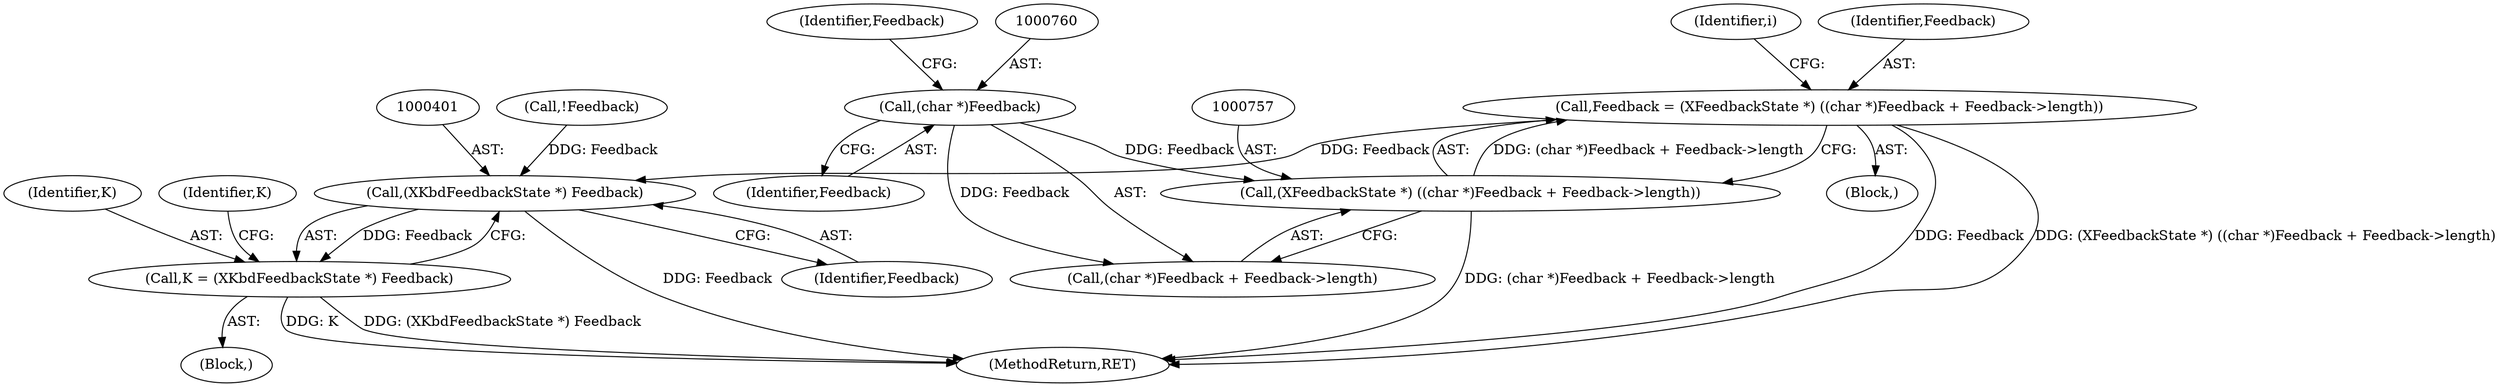 digraph "0_libXi_19a9cd607de73947fcfb104682f203ffe4e1f4e5_1@integer" {
"1000754" [label="(Call,Feedback = (XFeedbackState *) ((char *)Feedback + Feedback->length))"];
"1000756" [label="(Call,(XFeedbackState *) ((char *)Feedback + Feedback->length))"];
"1000759" [label="(Call,(char *)Feedback)"];
"1000400" [label="(Call,(XKbdFeedbackState *) Feedback)"];
"1000398" [label="(Call,K = (XKbdFeedbackState *) Feedback)"];
"1000754" [label="(Call,Feedback = (XFeedbackState *) ((char *)Feedback + Feedback->length))"];
"1000761" [label="(Identifier,Feedback)"];
"1000398" [label="(Call,K = (XKbdFeedbackState *) Feedback)"];
"1000402" [label="(Identifier,Feedback)"];
"1000405" [label="(Identifier,K)"];
"1000756" [label="(Call,(XFeedbackState *) ((char *)Feedback + Feedback->length))"];
"1000390" [label="(Block,)"];
"1000763" [label="(Identifier,Feedback)"];
"1000400" [label="(Call,(XKbdFeedbackState *) Feedback)"];
"1000386" [label="(Identifier,i)"];
"1000758" [label="(Call,(char *)Feedback + Feedback->length)"];
"1000755" [label="(Identifier,Feedback)"];
"1000368" [label="(Call,!Feedback)"];
"1000399" [label="(Identifier,K)"];
"1000759" [label="(Call,(char *)Feedback)"];
"1000387" [label="(Block,)"];
"1000775" [label="(MethodReturn,RET)"];
"1000754" -> "1000387"  [label="AST: "];
"1000754" -> "1000756"  [label="CFG: "];
"1000755" -> "1000754"  [label="AST: "];
"1000756" -> "1000754"  [label="AST: "];
"1000386" -> "1000754"  [label="CFG: "];
"1000754" -> "1000775"  [label="DDG: Feedback"];
"1000754" -> "1000775"  [label="DDG: (XFeedbackState *) ((char *)Feedback + Feedback->length)"];
"1000754" -> "1000400"  [label="DDG: Feedback"];
"1000756" -> "1000754"  [label="DDG: (char *)Feedback + Feedback->length"];
"1000756" -> "1000758"  [label="CFG: "];
"1000757" -> "1000756"  [label="AST: "];
"1000758" -> "1000756"  [label="AST: "];
"1000756" -> "1000775"  [label="DDG: (char *)Feedback + Feedback->length"];
"1000759" -> "1000756"  [label="DDG: Feedback"];
"1000759" -> "1000758"  [label="AST: "];
"1000759" -> "1000761"  [label="CFG: "];
"1000760" -> "1000759"  [label="AST: "];
"1000761" -> "1000759"  [label="AST: "];
"1000763" -> "1000759"  [label="CFG: "];
"1000759" -> "1000758"  [label="DDG: Feedback"];
"1000400" -> "1000398"  [label="AST: "];
"1000400" -> "1000402"  [label="CFG: "];
"1000401" -> "1000400"  [label="AST: "];
"1000402" -> "1000400"  [label="AST: "];
"1000398" -> "1000400"  [label="CFG: "];
"1000400" -> "1000775"  [label="DDG: Feedback"];
"1000400" -> "1000398"  [label="DDG: Feedback"];
"1000368" -> "1000400"  [label="DDG: Feedback"];
"1000398" -> "1000390"  [label="AST: "];
"1000399" -> "1000398"  [label="AST: "];
"1000405" -> "1000398"  [label="CFG: "];
"1000398" -> "1000775"  [label="DDG: (XKbdFeedbackState *) Feedback"];
"1000398" -> "1000775"  [label="DDG: K"];
}
